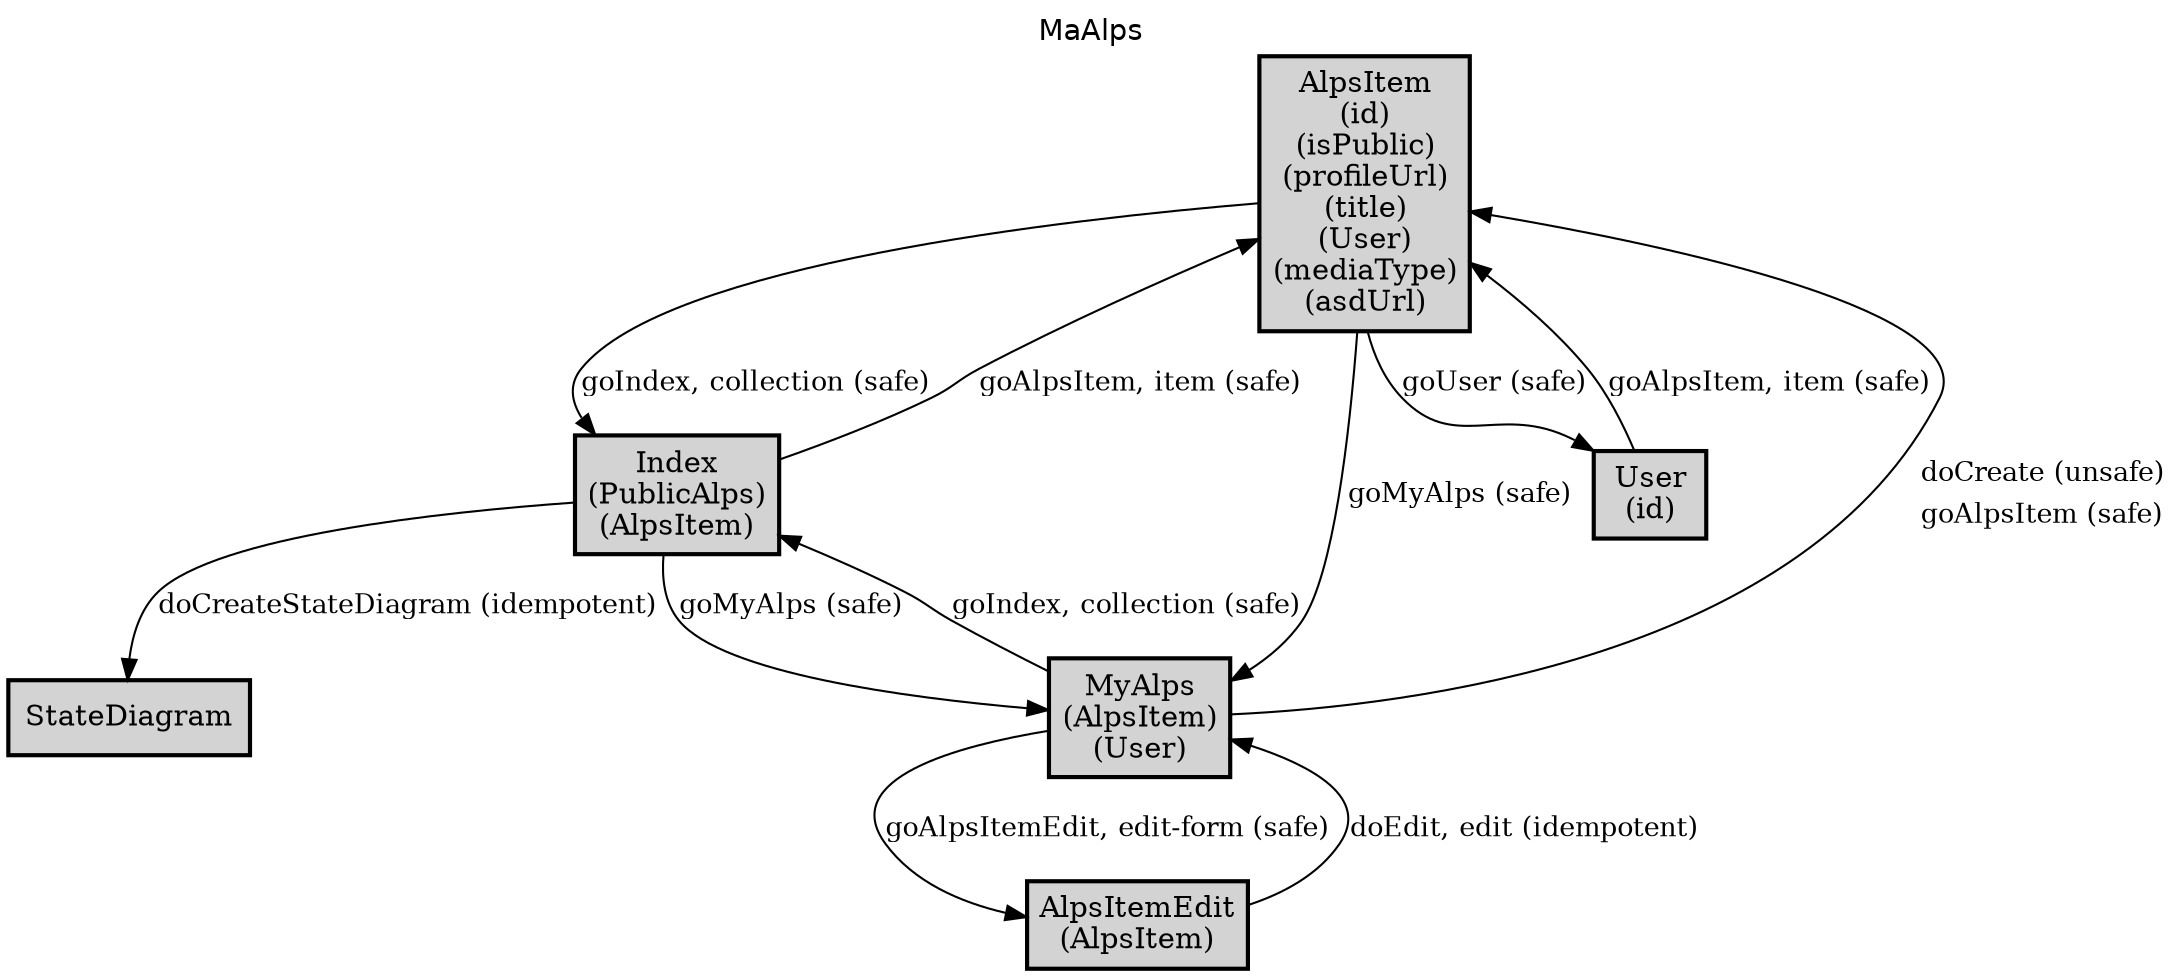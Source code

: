 digraph application_state_diagram {
  graph [
    labelloc="t";
    fontname="Helvetica"
    label="MaAlps";
    URL="index.html" target="_parent"
  ];
  node [shape = box, style = "bold,filled" fillcolor="lightgray"];

    AlpsItem [margin=0.02, label=<<table cellspacing="0" cellpadding="5" border="0"><tr><td>AlpsItem<br />(id)<br />(isPublic)<br />(profileUrl)<br />(title)<br />(User)<br />(mediaType)<br />(asdUrl)<br /></td></tr></table>>,shape=box URL="docs/semantic.AlpsItem.html" target="_parent"]
    AlpsItemEdit [margin=0.02, label=<<table cellspacing="0" cellpadding="5" border="0"><tr><td>AlpsItemEdit<br />(AlpsItem)<br /></td></tr></table>>,shape=box URL="docs/semantic.AlpsItemEdit.html" target="_parent"]
    Index [margin=0.02, label=<<table cellspacing="0" cellpadding="5" border="0"><tr><td>Index<br />(PublicAlps)<br />(AlpsItem)<br /></td></tr></table>>,shape=box URL="docs/semantic.Index.html" target="_parent"]
    MyAlps [margin=0.02, label=<<table cellspacing="0" cellpadding="5" border="0"><tr><td>MyAlps<br />(AlpsItem)<br />(User)<br /></td></tr></table>>,shape=box URL="docs/semantic.MyAlps.html" target="_parent"]
    User [margin=0.02, label=<<table cellspacing="0" cellpadding="5" border="0"><tr><td>User<br />(id)<br /></td></tr></table>>,shape=box URL="docs/semantic.User.html" target="_parent"]

    AlpsItem -> Index [label = "goIndex, collection (safe)" URL="docs/safe.goIndex.html" target="_parent" fontsize=13];
    AlpsItem -> MyAlps [label = "goMyAlps (safe)" URL="docs/safe.goMyAlps.html" target="_parent" fontsize=13];
    AlpsItem -> User [label = "goUser (safe)" URL="docs/safe.goUser.html" target="_parent" fontsize=13];
    AlpsItemEdit -> MyAlps [label = "doEdit, edit (idempotent)" URL="docs/idempotent.doEdit.html" target="_parent" fontsize=13];
    Index -> AlpsItem [label = "goAlpsItem, item (safe)" URL="docs/safe.goAlpsItem.html" target="_parent" fontsize=13];
    Index -> MyAlps [label = "goMyAlps (safe)" URL="docs/safe.goMyAlps.html" target="_parent" fontsize=13];
    Index -> StateDiagram [label = "doCreateStateDiagram (idempotent)" URL="docs/idempotent.doCreateStateDiagram.html" target="_parent" fontsize=13];
    MyAlps -> AlpsItem [label=<<table  border="0"><tr><td align="left" href="docs/unsafe.doCreate.html">doCreate (unsafe)</td></tr><tr><td align="left" href="docs/safe.goAlpsItem.html">goAlpsItem (safe)</td></tr></table>> fontsize=13];
    MyAlps -> AlpsItemEdit [label = "goAlpsItemEdit, edit-form (safe)" URL="docs/safe.goAlpsItemEdit.html" target="_parent" fontsize=13];
    MyAlps -> Index [label = "goIndex, collection (safe)" URL="docs/safe.goIndex.html" target="_parent" fontsize=13];
    User -> AlpsItem [label = "goAlpsItem, item (safe)" URL="docs/safe.goAlpsItem.html" target="_parent" fontsize=13];

    StateDiagram [URL="docs/semantic.StateDiagram.html" target="_parent"]

}